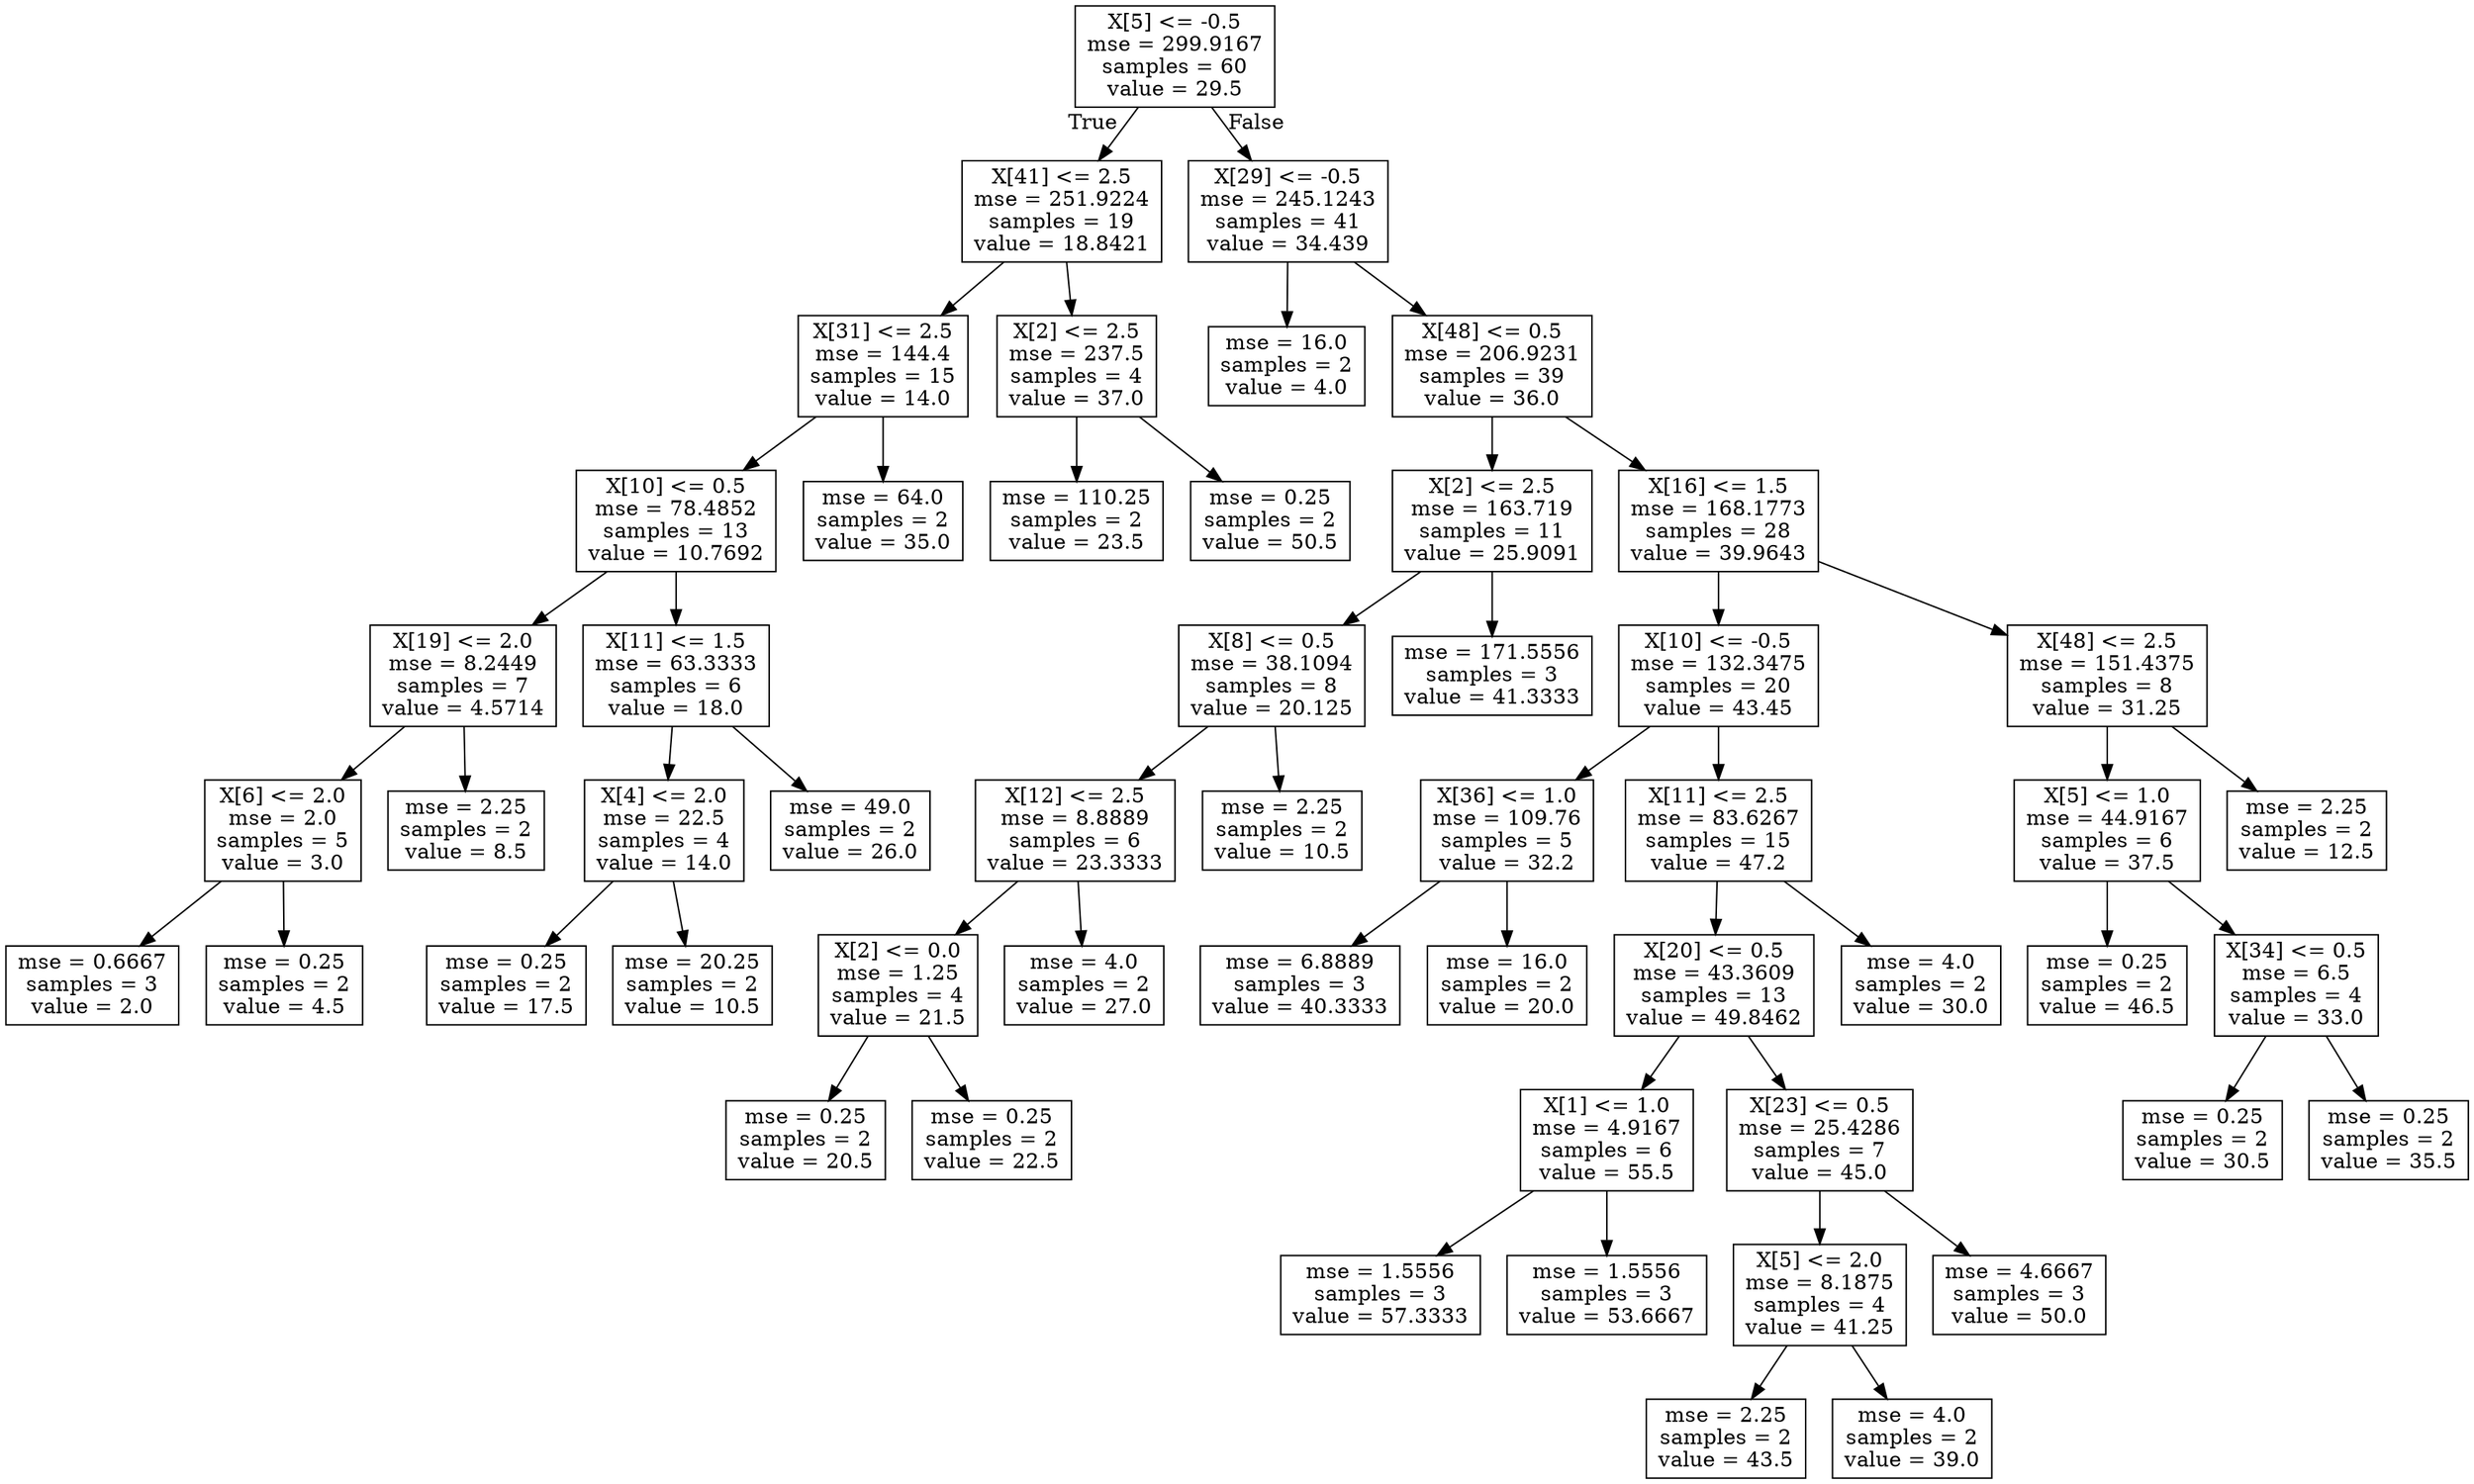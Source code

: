 digraph Tree {
node [shape=box] ;
0 [label="X[5] <= -0.5\nmse = 299.9167\nsamples = 60\nvalue = 29.5"] ;
1 [label="X[41] <= 2.5\nmse = 251.9224\nsamples = 19\nvalue = 18.8421"] ;
0 -> 1 [labeldistance=2.5, labelangle=45, headlabel="True"] ;
2 [label="X[31] <= 2.5\nmse = 144.4\nsamples = 15\nvalue = 14.0"] ;
1 -> 2 ;
3 [label="X[10] <= 0.5\nmse = 78.4852\nsamples = 13\nvalue = 10.7692"] ;
2 -> 3 ;
4 [label="X[19] <= 2.0\nmse = 8.2449\nsamples = 7\nvalue = 4.5714"] ;
3 -> 4 ;
5 [label="X[6] <= 2.0\nmse = 2.0\nsamples = 5\nvalue = 3.0"] ;
4 -> 5 ;
6 [label="mse = 0.6667\nsamples = 3\nvalue = 2.0"] ;
5 -> 6 ;
7 [label="mse = 0.25\nsamples = 2\nvalue = 4.5"] ;
5 -> 7 ;
8 [label="mse = 2.25\nsamples = 2\nvalue = 8.5"] ;
4 -> 8 ;
9 [label="X[11] <= 1.5\nmse = 63.3333\nsamples = 6\nvalue = 18.0"] ;
3 -> 9 ;
10 [label="X[4] <= 2.0\nmse = 22.5\nsamples = 4\nvalue = 14.0"] ;
9 -> 10 ;
11 [label="mse = 0.25\nsamples = 2\nvalue = 17.5"] ;
10 -> 11 ;
12 [label="mse = 20.25\nsamples = 2\nvalue = 10.5"] ;
10 -> 12 ;
13 [label="mse = 49.0\nsamples = 2\nvalue = 26.0"] ;
9 -> 13 ;
14 [label="mse = 64.0\nsamples = 2\nvalue = 35.0"] ;
2 -> 14 ;
15 [label="X[2] <= 2.5\nmse = 237.5\nsamples = 4\nvalue = 37.0"] ;
1 -> 15 ;
16 [label="mse = 110.25\nsamples = 2\nvalue = 23.5"] ;
15 -> 16 ;
17 [label="mse = 0.25\nsamples = 2\nvalue = 50.5"] ;
15 -> 17 ;
18 [label="X[29] <= -0.5\nmse = 245.1243\nsamples = 41\nvalue = 34.439"] ;
0 -> 18 [labeldistance=2.5, labelangle=-45, headlabel="False"] ;
19 [label="mse = 16.0\nsamples = 2\nvalue = 4.0"] ;
18 -> 19 ;
20 [label="X[48] <= 0.5\nmse = 206.9231\nsamples = 39\nvalue = 36.0"] ;
18 -> 20 ;
21 [label="X[2] <= 2.5\nmse = 163.719\nsamples = 11\nvalue = 25.9091"] ;
20 -> 21 ;
22 [label="X[8] <= 0.5\nmse = 38.1094\nsamples = 8\nvalue = 20.125"] ;
21 -> 22 ;
23 [label="X[12] <= 2.5\nmse = 8.8889\nsamples = 6\nvalue = 23.3333"] ;
22 -> 23 ;
24 [label="X[2] <= 0.0\nmse = 1.25\nsamples = 4\nvalue = 21.5"] ;
23 -> 24 ;
25 [label="mse = 0.25\nsamples = 2\nvalue = 20.5"] ;
24 -> 25 ;
26 [label="mse = 0.25\nsamples = 2\nvalue = 22.5"] ;
24 -> 26 ;
27 [label="mse = 4.0\nsamples = 2\nvalue = 27.0"] ;
23 -> 27 ;
28 [label="mse = 2.25\nsamples = 2\nvalue = 10.5"] ;
22 -> 28 ;
29 [label="mse = 171.5556\nsamples = 3\nvalue = 41.3333"] ;
21 -> 29 ;
30 [label="X[16] <= 1.5\nmse = 168.1773\nsamples = 28\nvalue = 39.9643"] ;
20 -> 30 ;
31 [label="X[10] <= -0.5\nmse = 132.3475\nsamples = 20\nvalue = 43.45"] ;
30 -> 31 ;
32 [label="X[36] <= 1.0\nmse = 109.76\nsamples = 5\nvalue = 32.2"] ;
31 -> 32 ;
33 [label="mse = 6.8889\nsamples = 3\nvalue = 40.3333"] ;
32 -> 33 ;
34 [label="mse = 16.0\nsamples = 2\nvalue = 20.0"] ;
32 -> 34 ;
35 [label="X[11] <= 2.5\nmse = 83.6267\nsamples = 15\nvalue = 47.2"] ;
31 -> 35 ;
36 [label="X[20] <= 0.5\nmse = 43.3609\nsamples = 13\nvalue = 49.8462"] ;
35 -> 36 ;
37 [label="X[1] <= 1.0\nmse = 4.9167\nsamples = 6\nvalue = 55.5"] ;
36 -> 37 ;
38 [label="mse = 1.5556\nsamples = 3\nvalue = 57.3333"] ;
37 -> 38 ;
39 [label="mse = 1.5556\nsamples = 3\nvalue = 53.6667"] ;
37 -> 39 ;
40 [label="X[23] <= 0.5\nmse = 25.4286\nsamples = 7\nvalue = 45.0"] ;
36 -> 40 ;
41 [label="X[5] <= 2.0\nmse = 8.1875\nsamples = 4\nvalue = 41.25"] ;
40 -> 41 ;
42 [label="mse = 2.25\nsamples = 2\nvalue = 43.5"] ;
41 -> 42 ;
43 [label="mse = 4.0\nsamples = 2\nvalue = 39.0"] ;
41 -> 43 ;
44 [label="mse = 4.6667\nsamples = 3\nvalue = 50.0"] ;
40 -> 44 ;
45 [label="mse = 4.0\nsamples = 2\nvalue = 30.0"] ;
35 -> 45 ;
46 [label="X[48] <= 2.5\nmse = 151.4375\nsamples = 8\nvalue = 31.25"] ;
30 -> 46 ;
47 [label="X[5] <= 1.0\nmse = 44.9167\nsamples = 6\nvalue = 37.5"] ;
46 -> 47 ;
48 [label="mse = 0.25\nsamples = 2\nvalue = 46.5"] ;
47 -> 48 ;
49 [label="X[34] <= 0.5\nmse = 6.5\nsamples = 4\nvalue = 33.0"] ;
47 -> 49 ;
50 [label="mse = 0.25\nsamples = 2\nvalue = 30.5"] ;
49 -> 50 ;
51 [label="mse = 0.25\nsamples = 2\nvalue = 35.5"] ;
49 -> 51 ;
52 [label="mse = 2.25\nsamples = 2\nvalue = 12.5"] ;
46 -> 52 ;
}